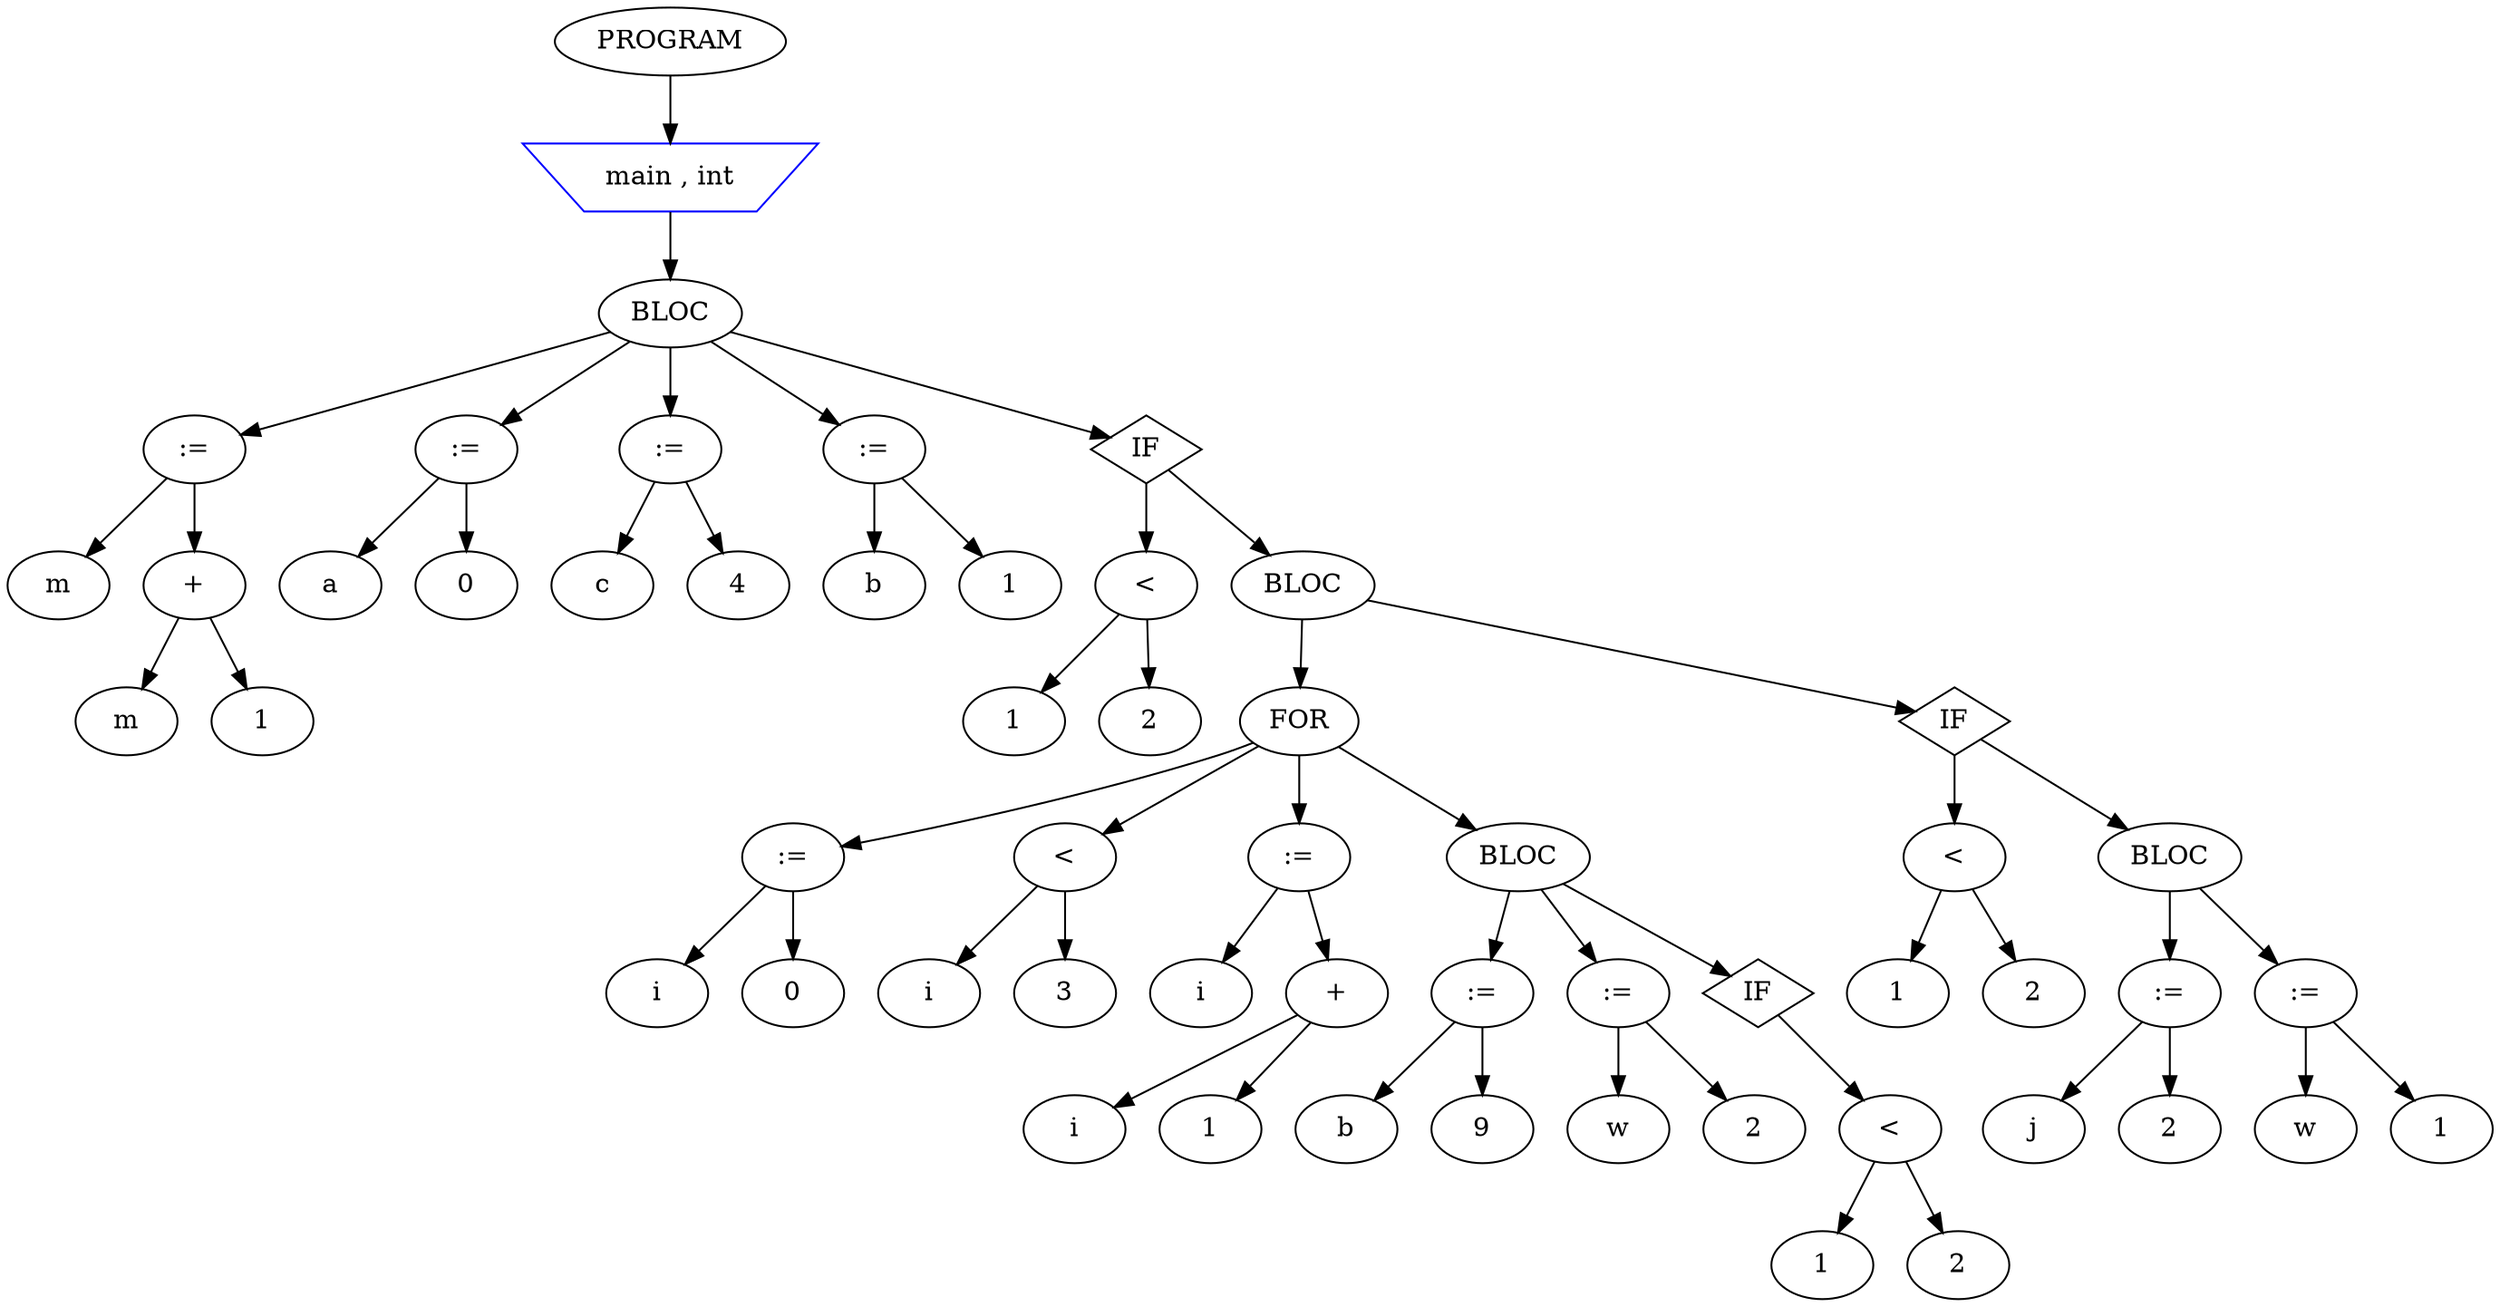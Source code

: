 //fichier DOT représentant le graph du fichier c analysé
digraph test {

node_0 [label="PROGRAM"];
node_1 [label="main , int"shape=invtrapezium color=blue];
node_3 [label="BLOC"];
node_5 [label=":="];
node_6 [label="m"];
node_7 [label="+"];
node_8 [label="m"];
node_9 [label="1"];
node_12 [label=":="];
node_13 [label="a"];
node_14 [label="0"];
node_16 [label=":="];
node_17 [label="c"];
node_18 [label="4"];
node_20 [label=":="];
node_21 [label="b"];
node_22 [label="1"];
node_24 [label="IF"shape=diamond];
node_25 [label="<"];
node_26 [label="1"];
node_27 [label="2"];
node_29 [label="BLOC"];
node_31 [label="FOR"];
node_32 [label=":="];
node_33 [label="i"];
node_34 [label="0"];
node_36 [label="<"];
node_37 [label="i"];
node_38 [label="3"];
node_40 [label=":="];
node_41 [label="i"];
node_42 [label="+"];
node_43 [label="i"];
node_44 [label="1"];
node_47 [label="BLOC"];
node_49 [label=":="];
node_50 [label="b"];
node_51 [label="9"];
node_53 [label=":="];
node_54 [label="w"];
node_55 [label="2"];
node_57 [label="IF"shape=diamond];
node_58 [label="<"];
node_59 [label="1"];
node_60 [label="2"];
node_66 [label="IF"shape=diamond];
node_67 [label="<"];
node_68 [label="1"];
node_69 [label="2"];
node_71 [label="BLOC"];
node_73 [label=":="];
node_74 [label="j"];
node_75 [label="2"];
node_77 [label=":="];
node_78 [label="w"];
node_79 [label="1"];
node_0 -> node_1;
node_1 -> node_3;
node_3 -> node_5;
node_3 -> node_12;
node_3 -> node_16;
node_3 -> node_20;
node_3 -> node_24;
node_5 -> node_6;
node_5 -> node_7;
node_7 -> node_8;
node_7 -> node_9;
node_12 -> node_13;
node_12 -> node_14;
node_16 -> node_17;
node_16 -> node_18;
node_20 -> node_21;
node_20 -> node_22;
node_24 -> node_25;
node_24 -> node_29;
node_25 -> node_26;
node_25 -> node_27;
node_29 -> node_31;
node_29 -> node_66;
node_31 -> node_32;
node_31 -> node_36;
node_31 -> node_40;
node_31 -> node_47;
node_32 -> node_33;
node_32 -> node_34;
node_36 -> node_37;
node_36 -> node_38;
node_40 -> node_41;
node_40 -> node_42;
node_42 -> node_43;
node_42 -> node_44;
node_47 -> node_49;
node_47 -> node_53;
node_47 -> node_57;
node_49 -> node_50;
node_49 -> node_51;
node_53 -> node_54;
node_53 -> node_55;
node_57 -> node_58;
node_58 -> node_59;
node_58 -> node_60;
node_66 -> node_67;
node_66 -> node_71;
node_67 -> node_68;
node_67 -> node_69;
node_71 -> node_73;
node_71 -> node_77;
node_73 -> node_74;
node_73 -> node_75;
node_77 -> node_78;
node_77 -> node_79;
}